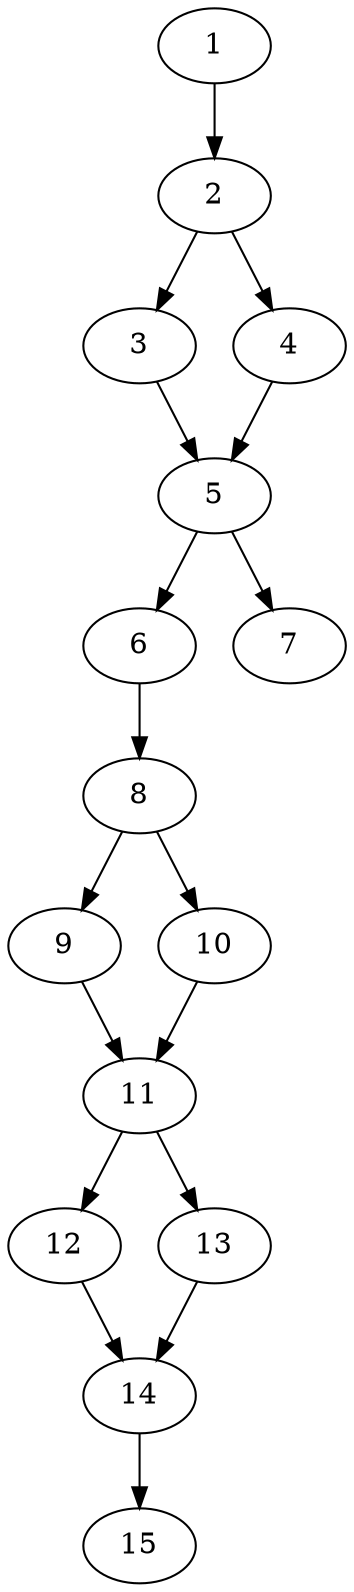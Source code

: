 // DAG automatically generated by daggen at Thu Oct  3 13:59:26 2019
// ./daggen --dot -n 15 --ccr 0.4 --fat 0.3 --regular 0.9 --density 0.9 --mindata 5242880 --maxdata 52428800 
digraph G {
  1 [size="59031040", alpha="0.10", expect_size="23612416"] 
  1 -> 2 [size ="23612416"]
  2 [size="19361280", alpha="0.05", expect_size="7744512"] 
  2 -> 3 [size ="7744512"]
  2 -> 4 [size ="7744512"]
  3 [size="60282880", alpha="0.15", expect_size="24113152"] 
  3 -> 5 [size ="24113152"]
  4 [size="91479040", alpha="0.08", expect_size="36591616"] 
  4 -> 5 [size ="36591616"]
  5 [size="70320640", alpha="0.13", expect_size="28128256"] 
  5 -> 6 [size ="28128256"]
  5 -> 7 [size ="28128256"]
  6 [size="13391360", alpha="0.15", expect_size="5356544"] 
  6 -> 8 [size ="5356544"]
  7 [size="58659840", alpha="0.17", expect_size="23463936"] 
  8 [size="75878400", alpha="0.01", expect_size="30351360"] 
  8 -> 9 [size ="30351360"]
  8 -> 10 [size ="30351360"]
  9 [size="75855360", alpha="0.00", expect_size="30342144"] 
  9 -> 11 [size ="30342144"]
  10 [size="104706560", alpha="0.03", expect_size="41882624"] 
  10 -> 11 [size ="41882624"]
  11 [size="59138560", alpha="0.01", expect_size="23655424"] 
  11 -> 12 [size ="23655424"]
  11 -> 13 [size ="23655424"]
  12 [size="117662720", alpha="0.11", expect_size="47065088"] 
  12 -> 14 [size ="47065088"]
  13 [size="29959680", alpha="0.15", expect_size="11983872"] 
  13 -> 14 [size ="11983872"]
  14 [size="116044800", alpha="0.01", expect_size="46417920"] 
  14 -> 15 [size ="46417920"]
  15 [size="45286400", alpha="0.15", expect_size="18114560"] 
}

